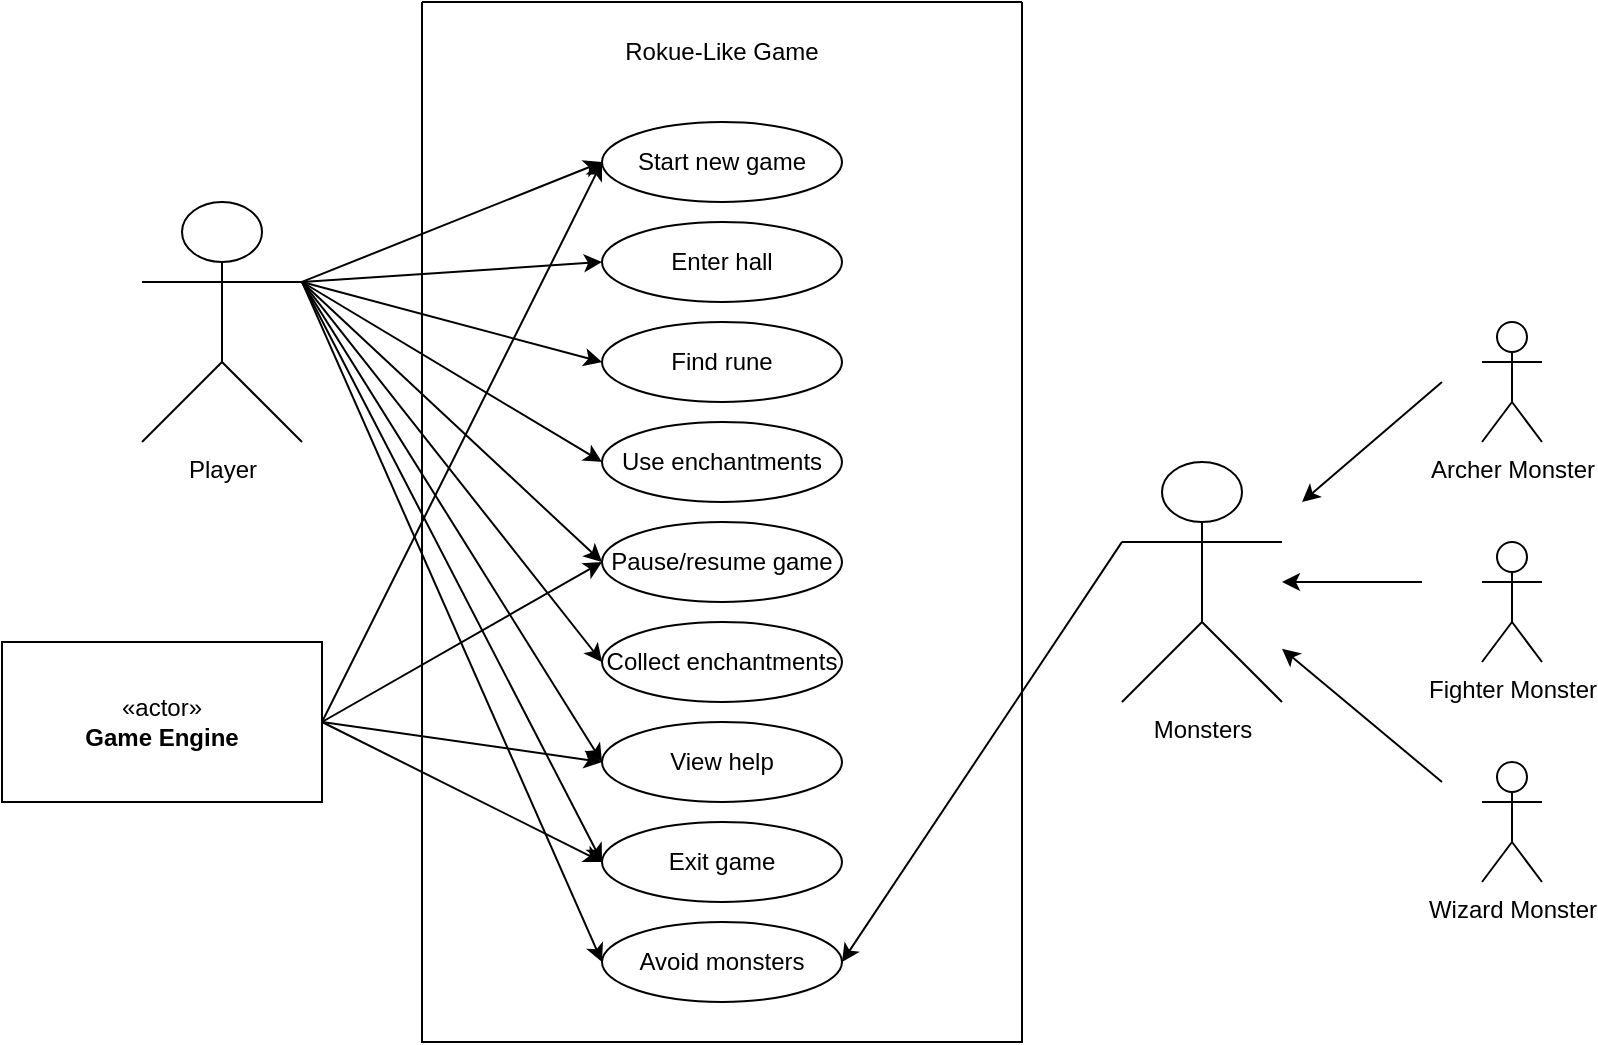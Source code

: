 <mxfile version="24.8.6">
  <diagram name="Sayfa -1" id="amoz55qUOvyxKMkHzIAd">
    <mxGraphModel dx="1719" dy="513" grid="1" gridSize="10" guides="1" tooltips="1" connect="1" arrows="1" fold="1" page="1" pageScale="1" pageWidth="827" pageHeight="1169" math="0" shadow="0">
      <root>
        <mxCell id="0" />
        <mxCell id="1" parent="0" />
        <mxCell id="lFEhJn9h5m0Hjn2l6AG--1" value="Player" style="shape=umlActor;verticalLabelPosition=bottom;verticalAlign=top;html=1;outlineConnect=0;" parent="1" vertex="1">
          <mxGeometry x="-340" y="250" width="80" height="120" as="geometry" />
        </mxCell>
        <mxCell id="lFEhJn9h5m0Hjn2l6AG--5" value="Start new game" style="ellipse;whiteSpace=wrap;html=1;" parent="1" vertex="1">
          <mxGeometry x="-110" y="210" width="120" height="40" as="geometry" />
        </mxCell>
        <mxCell id="lFEhJn9h5m0Hjn2l6AG--8" value="Enter hall" style="ellipse;whiteSpace=wrap;html=1;" parent="1" vertex="1">
          <mxGeometry x="-110" y="260" width="120" height="40" as="geometry" />
        </mxCell>
        <mxCell id="lFEhJn9h5m0Hjn2l6AG--9" value="Find rune" style="ellipse;whiteSpace=wrap;html=1;" parent="1" vertex="1">
          <mxGeometry x="-110" y="310" width="120" height="40" as="geometry" />
        </mxCell>
        <mxCell id="lFEhJn9h5m0Hjn2l6AG--10" value="Use enchantments" style="ellipse;whiteSpace=wrap;html=1;" parent="1" vertex="1">
          <mxGeometry x="-110" y="360" width="120" height="40" as="geometry" />
        </mxCell>
        <mxCell id="lFEhJn9h5m0Hjn2l6AG--11" value="Collect enchantments" style="ellipse;whiteSpace=wrap;html=1;" parent="1" vertex="1">
          <mxGeometry x="-110" y="460" width="120" height="40" as="geometry" />
        </mxCell>
        <mxCell id="lFEhJn9h5m0Hjn2l6AG--12" value="Pause/resume game" style="ellipse;whiteSpace=wrap;html=1;" parent="1" vertex="1">
          <mxGeometry x="-110" y="410" width="120" height="40" as="geometry" />
        </mxCell>
        <mxCell id="lFEhJn9h5m0Hjn2l6AG--13" value="Exit game" style="ellipse;whiteSpace=wrap;html=1;" parent="1" vertex="1">
          <mxGeometry x="-110" y="560" width="120" height="40" as="geometry" />
        </mxCell>
        <mxCell id="lFEhJn9h5m0Hjn2l6AG--14" value="View help" style="ellipse;whiteSpace=wrap;html=1;" parent="1" vertex="1">
          <mxGeometry x="-110" y="510" width="120" height="40" as="geometry" />
        </mxCell>
        <mxCell id="lFEhJn9h5m0Hjn2l6AG--17" value="Avoid monsters" style="ellipse;whiteSpace=wrap;html=1;" parent="1" vertex="1">
          <mxGeometry x="-110" y="610" width="120" height="40" as="geometry" />
        </mxCell>
        <mxCell id="lFEhJn9h5m0Hjn2l6AG--19" value="Monsters" style="shape=umlActor;verticalLabelPosition=bottom;verticalAlign=top;html=1;outlineConnect=0;" parent="1" vertex="1">
          <mxGeometry x="150" y="380" width="80" height="120" as="geometry" />
        </mxCell>
        <mxCell id="lFEhJn9h5m0Hjn2l6AG--20" value="Archer Monster" style="shape=umlActor;verticalLabelPosition=bottom;verticalAlign=top;html=1;outlineConnect=0;" parent="1" vertex="1">
          <mxGeometry x="330" y="310" width="30" height="60" as="geometry" />
        </mxCell>
        <mxCell id="lFEhJn9h5m0Hjn2l6AG--23" value="Fighter Monster" style="shape=umlActor;verticalLabelPosition=bottom;verticalAlign=top;html=1;outlineConnect=0;" parent="1" vertex="1">
          <mxGeometry x="330" y="420" width="30" height="60" as="geometry" />
        </mxCell>
        <mxCell id="lFEhJn9h5m0Hjn2l6AG--24" value="Wizard Monster" style="shape=umlActor;verticalLabelPosition=bottom;verticalAlign=top;html=1;outlineConnect=0;" parent="1" vertex="1">
          <mxGeometry x="330" y="530" width="30" height="60" as="geometry" />
        </mxCell>
        <mxCell id="lFEhJn9h5m0Hjn2l6AG--32" value="" style="endArrow=classic;html=1;rounded=0;" parent="1" target="lFEhJn9h5m0Hjn2l6AG--19" edge="1">
          <mxGeometry width="50" height="50" relative="1" as="geometry">
            <mxPoint x="310" y="540" as="sourcePoint" />
            <mxPoint x="200" y="520" as="targetPoint" />
          </mxGeometry>
        </mxCell>
        <mxCell id="lFEhJn9h5m0Hjn2l6AG--33" value="" style="endArrow=classic;html=1;rounded=0;" parent="1" target="lFEhJn9h5m0Hjn2l6AG--19" edge="1">
          <mxGeometry width="50" height="50" relative="1" as="geometry">
            <mxPoint x="300" y="440" as="sourcePoint" />
            <mxPoint x="240" y="481" as="targetPoint" />
          </mxGeometry>
        </mxCell>
        <mxCell id="lFEhJn9h5m0Hjn2l6AG--34" value="" style="endArrow=classic;html=1;rounded=0;" parent="1" edge="1">
          <mxGeometry width="50" height="50" relative="1" as="geometry">
            <mxPoint x="310" y="340" as="sourcePoint" />
            <mxPoint x="240" y="400" as="targetPoint" />
          </mxGeometry>
        </mxCell>
        <mxCell id="lFEhJn9h5m0Hjn2l6AG--37" value="" style="endArrow=classic;html=1;rounded=0;entryX=0;entryY=0.5;entryDx=0;entryDy=0;exitX=1;exitY=0.333;exitDx=0;exitDy=0;exitPerimeter=0;" parent="1" source="lFEhJn9h5m0Hjn2l6AG--1" target="lFEhJn9h5m0Hjn2l6AG--5" edge="1">
          <mxGeometry width="50" height="50" relative="1" as="geometry">
            <mxPoint x="150" y="570" as="sourcePoint" />
            <mxPoint x="200" y="520" as="targetPoint" />
          </mxGeometry>
        </mxCell>
        <mxCell id="lFEhJn9h5m0Hjn2l6AG--38" value="" style="endArrow=classic;html=1;rounded=0;entryX=0;entryY=0.5;entryDx=0;entryDy=0;" parent="1" target="lFEhJn9h5m0Hjn2l6AG--8" edge="1">
          <mxGeometry width="50" height="50" relative="1" as="geometry">
            <mxPoint x="-260" y="290" as="sourcePoint" />
            <mxPoint x="-100" y="240" as="targetPoint" />
          </mxGeometry>
        </mxCell>
        <mxCell id="lFEhJn9h5m0Hjn2l6AG--39" value="" style="endArrow=classic;html=1;rounded=0;entryX=0;entryY=0.5;entryDx=0;entryDy=0;" parent="1" target="lFEhJn9h5m0Hjn2l6AG--9" edge="1">
          <mxGeometry width="50" height="50" relative="1" as="geometry">
            <mxPoint x="-260" y="290" as="sourcePoint" />
            <mxPoint x="-100" y="290" as="targetPoint" />
          </mxGeometry>
        </mxCell>
        <mxCell id="lFEhJn9h5m0Hjn2l6AG--40" value="" style="endArrow=classic;html=1;rounded=0;entryX=0;entryY=0.5;entryDx=0;entryDy=0;" parent="1" target="lFEhJn9h5m0Hjn2l6AG--10" edge="1">
          <mxGeometry width="50" height="50" relative="1" as="geometry">
            <mxPoint x="-260" y="290" as="sourcePoint" />
            <mxPoint x="-90" y="300" as="targetPoint" />
          </mxGeometry>
        </mxCell>
        <mxCell id="lFEhJn9h5m0Hjn2l6AG--41" value="" style="endArrow=classic;html=1;rounded=0;entryX=0;entryY=0.5;entryDx=0;entryDy=0;exitX=1;exitY=0.333;exitDx=0;exitDy=0;exitPerimeter=0;" parent="1" source="lFEhJn9h5m0Hjn2l6AG--1" target="lFEhJn9h5m0Hjn2l6AG--12" edge="1">
          <mxGeometry width="50" height="50" relative="1" as="geometry">
            <mxPoint x="-170" y="400" as="sourcePoint" />
            <mxPoint x="-80" y="310" as="targetPoint" />
          </mxGeometry>
        </mxCell>
        <mxCell id="lFEhJn9h5m0Hjn2l6AG--42" value="" style="endArrow=classic;html=1;rounded=0;entryX=0;entryY=0.5;entryDx=0;entryDy=0;exitX=1;exitY=0.333;exitDx=0;exitDy=0;exitPerimeter=0;" parent="1" source="lFEhJn9h5m0Hjn2l6AG--1" target="lFEhJn9h5m0Hjn2l6AG--11" edge="1">
          <mxGeometry width="50" height="50" relative="1" as="geometry">
            <mxPoint x="-160" y="410" as="sourcePoint" />
            <mxPoint x="-70" y="320" as="targetPoint" />
          </mxGeometry>
        </mxCell>
        <mxCell id="lFEhJn9h5m0Hjn2l6AG--43" value="" style="endArrow=classic;html=1;rounded=0;entryX=0;entryY=0.5;entryDx=0;entryDy=0;exitX=1;exitY=0.333;exitDx=0;exitDy=0;exitPerimeter=0;" parent="1" source="lFEhJn9h5m0Hjn2l6AG--1" target="lFEhJn9h5m0Hjn2l6AG--14" edge="1">
          <mxGeometry width="50" height="50" relative="1" as="geometry">
            <mxPoint x="-150" y="420" as="sourcePoint" />
            <mxPoint x="-60" y="330" as="targetPoint" />
          </mxGeometry>
        </mxCell>
        <mxCell id="lFEhJn9h5m0Hjn2l6AG--44" value="" style="endArrow=classic;html=1;rounded=0;entryX=0;entryY=0.5;entryDx=0;entryDy=0;" parent="1" target="lFEhJn9h5m0Hjn2l6AG--13" edge="1">
          <mxGeometry width="50" height="50" relative="1" as="geometry">
            <mxPoint x="-260" y="290" as="sourcePoint" />
            <mxPoint x="-50" y="340" as="targetPoint" />
          </mxGeometry>
        </mxCell>
        <mxCell id="lFEhJn9h5m0Hjn2l6AG--45" value="" style="endArrow=classic;html=1;rounded=0;entryX=0;entryY=0.5;entryDx=0;entryDy=0;exitX=1;exitY=0.333;exitDx=0;exitDy=0;exitPerimeter=0;" parent="1" source="lFEhJn9h5m0Hjn2l6AG--1" target="lFEhJn9h5m0Hjn2l6AG--17" edge="1">
          <mxGeometry width="50" height="50" relative="1" as="geometry">
            <mxPoint x="-200" y="380" as="sourcePoint" />
            <mxPoint x="-40" y="350" as="targetPoint" />
          </mxGeometry>
        </mxCell>
        <mxCell id="lFEhJn9h5m0Hjn2l6AG--47" value="" style="endArrow=classic;html=1;rounded=0;entryX=1;entryY=0.5;entryDx=0;entryDy=0;exitX=0;exitY=0.333;exitDx=0;exitDy=0;exitPerimeter=0;" parent="1" source="lFEhJn9h5m0Hjn2l6AG--19" target="lFEhJn9h5m0Hjn2l6AG--17" edge="1">
          <mxGeometry width="50" height="50" relative="1" as="geometry">
            <mxPoint x="150" y="570" as="sourcePoint" />
            <mxPoint x="200" y="520" as="targetPoint" />
          </mxGeometry>
        </mxCell>
        <mxCell id="NydO8VDSdEUmjiB7iGCL-2" value="«actor»&lt;br&gt;&lt;b&gt;Game Engine&lt;/b&gt;" style="html=1;whiteSpace=wrap;" parent="1" vertex="1">
          <mxGeometry x="-410" y="470" width="160" height="80" as="geometry" />
        </mxCell>
        <mxCell id="NydO8VDSdEUmjiB7iGCL-8" value="" style="endArrow=classic;html=1;rounded=0;entryX=0;entryY=0.5;entryDx=0;entryDy=0;exitX=1;exitY=0.333;exitDx=0;exitDy=0;exitPerimeter=0;" parent="1" target="lFEhJn9h5m0Hjn2l6AG--5" edge="1">
          <mxGeometry width="50" height="50" relative="1" as="geometry">
            <mxPoint x="-250" y="510" as="sourcePoint" />
            <mxPoint x="-100" y="450" as="targetPoint" />
          </mxGeometry>
        </mxCell>
        <mxCell id="NydO8VDSdEUmjiB7iGCL-9" value="" style="endArrow=classic;html=1;rounded=0;exitX=1;exitY=0.333;exitDx=0;exitDy=0;exitPerimeter=0;" parent="1" edge="1">
          <mxGeometry width="50" height="50" relative="1" as="geometry">
            <mxPoint x="-250" y="510" as="sourcePoint" />
            <mxPoint x="-110" y="430" as="targetPoint" />
          </mxGeometry>
        </mxCell>
        <mxCell id="NydO8VDSdEUmjiB7iGCL-10" value="" style="endArrow=classic;html=1;rounded=0;exitX=1;exitY=0.333;exitDx=0;exitDy=0;exitPerimeter=0;" parent="1" edge="1">
          <mxGeometry width="50" height="50" relative="1" as="geometry">
            <mxPoint x="-250" y="510" as="sourcePoint" />
            <mxPoint x="-110" y="530" as="targetPoint" />
          </mxGeometry>
        </mxCell>
        <mxCell id="NydO8VDSdEUmjiB7iGCL-11" value="" style="endArrow=classic;html=1;rounded=0;exitX=1;exitY=0.333;exitDx=0;exitDy=0;exitPerimeter=0;" parent="1" edge="1">
          <mxGeometry width="50" height="50" relative="1" as="geometry">
            <mxPoint x="-250" y="510" as="sourcePoint" />
            <mxPoint x="-110" y="580" as="targetPoint" />
          </mxGeometry>
        </mxCell>
        <mxCell id="DNC0VFlXYT1_TxPYI0Tc-3" value="" style="swimlane;startSize=0;" vertex="1" parent="1">
          <mxGeometry x="-200" y="150" width="300" height="520" as="geometry" />
        </mxCell>
        <mxCell id="DNC0VFlXYT1_TxPYI0Tc-4" value="Rokue-Like Game" style="text;html=1;align=center;verticalAlign=middle;whiteSpace=wrap;rounded=0;" vertex="1" parent="DNC0VFlXYT1_TxPYI0Tc-3">
          <mxGeometry x="80" y="10" width="140" height="30" as="geometry" />
        </mxCell>
      </root>
    </mxGraphModel>
  </diagram>
</mxfile>
